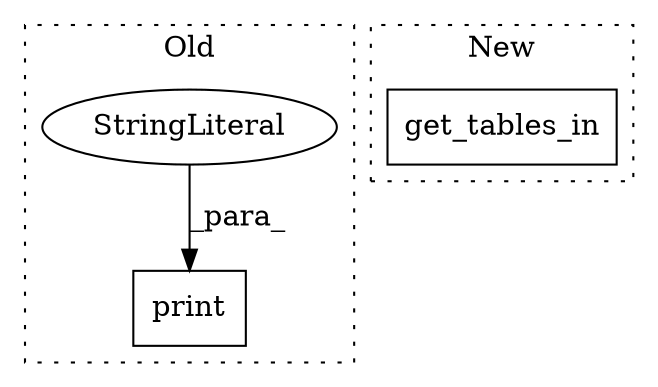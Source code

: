 digraph G {
subgraph cluster0 {
1 [label="print" a="32" s="4528,4567" l="6,1" shape="box"];
3 [label="StringLiteral" a="45" s="4534" l="33" shape="ellipse"];
label = "Old";
style="dotted";
}
subgraph cluster1 {
2 [label="get_tables_in" a="32" s="3594,3624" l="14,1" shape="box"];
label = "New";
style="dotted";
}
3 -> 1 [label="_para_"];
}